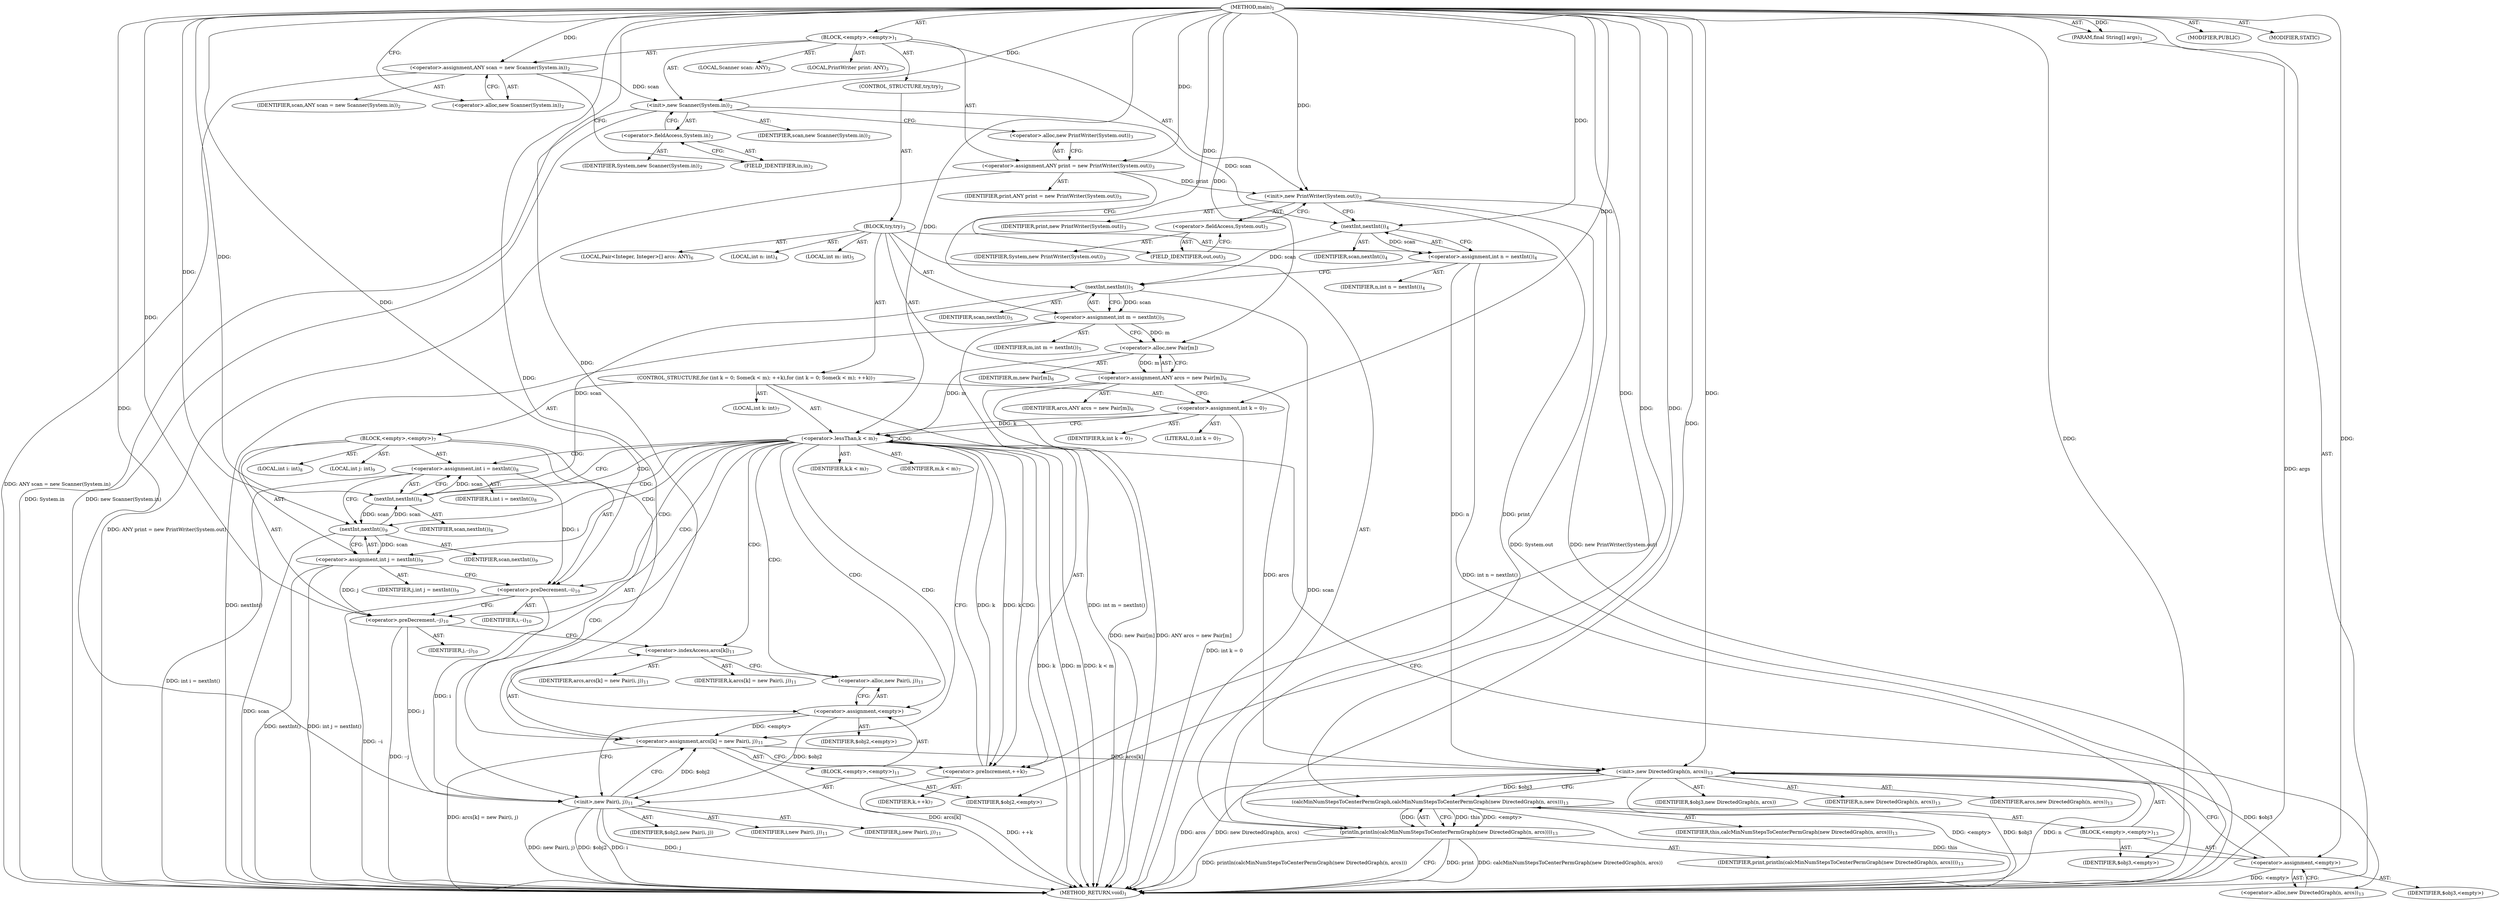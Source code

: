 digraph "main" {  
"21" [label = <(METHOD,main)<SUB>1</SUB>> ]
"22" [label = <(PARAM,final String[] args)<SUB>1</SUB>> ]
"23" [label = <(BLOCK,&lt;empty&gt;,&lt;empty&gt;)<SUB>1</SUB>> ]
"4" [label = <(LOCAL,Scanner scan: ANY)<SUB>2</SUB>> ]
"24" [label = <(&lt;operator&gt;.assignment,ANY scan = new Scanner(System.in))<SUB>2</SUB>> ]
"25" [label = <(IDENTIFIER,scan,ANY scan = new Scanner(System.in))<SUB>2</SUB>> ]
"26" [label = <(&lt;operator&gt;.alloc,new Scanner(System.in))<SUB>2</SUB>> ]
"27" [label = <(&lt;init&gt;,new Scanner(System.in))<SUB>2</SUB>> ]
"3" [label = <(IDENTIFIER,scan,new Scanner(System.in))<SUB>2</SUB>> ]
"28" [label = <(&lt;operator&gt;.fieldAccess,System.in)<SUB>2</SUB>> ]
"29" [label = <(IDENTIFIER,System,new Scanner(System.in))<SUB>2</SUB>> ]
"30" [label = <(FIELD_IDENTIFIER,in,in)<SUB>2</SUB>> ]
"6" [label = <(LOCAL,PrintWriter print: ANY)<SUB>3</SUB>> ]
"31" [label = <(&lt;operator&gt;.assignment,ANY print = new PrintWriter(System.out))<SUB>3</SUB>> ]
"32" [label = <(IDENTIFIER,print,ANY print = new PrintWriter(System.out))<SUB>3</SUB>> ]
"33" [label = <(&lt;operator&gt;.alloc,new PrintWriter(System.out))<SUB>3</SUB>> ]
"34" [label = <(&lt;init&gt;,new PrintWriter(System.out))<SUB>3</SUB>> ]
"5" [label = <(IDENTIFIER,print,new PrintWriter(System.out))<SUB>3</SUB>> ]
"35" [label = <(&lt;operator&gt;.fieldAccess,System.out)<SUB>3</SUB>> ]
"36" [label = <(IDENTIFIER,System,new PrintWriter(System.out))<SUB>3</SUB>> ]
"37" [label = <(FIELD_IDENTIFIER,out,out)<SUB>3</SUB>> ]
"38" [label = <(CONTROL_STRUCTURE,try,try)<SUB>2</SUB>> ]
"39" [label = <(BLOCK,try,try)<SUB>3</SUB>> ]
"40" [label = <(LOCAL,int n: int)<SUB>4</SUB>> ]
"41" [label = <(&lt;operator&gt;.assignment,int n = nextInt())<SUB>4</SUB>> ]
"42" [label = <(IDENTIFIER,n,int n = nextInt())<SUB>4</SUB>> ]
"43" [label = <(nextInt,nextInt())<SUB>4</SUB>> ]
"44" [label = <(IDENTIFIER,scan,nextInt())<SUB>4</SUB>> ]
"45" [label = <(LOCAL,int m: int)<SUB>5</SUB>> ]
"46" [label = <(&lt;operator&gt;.assignment,int m = nextInt())<SUB>5</SUB>> ]
"47" [label = <(IDENTIFIER,m,int m = nextInt())<SUB>5</SUB>> ]
"48" [label = <(nextInt,nextInt())<SUB>5</SUB>> ]
"49" [label = <(IDENTIFIER,scan,nextInt())<SUB>5</SUB>> ]
"50" [label = <(LOCAL,Pair&lt;Integer, Integer&gt;[] arcs: ANY)<SUB>6</SUB>> ]
"51" [label = <(&lt;operator&gt;.assignment,ANY arcs = new Pair[m])<SUB>6</SUB>> ]
"52" [label = <(IDENTIFIER,arcs,ANY arcs = new Pair[m])<SUB>6</SUB>> ]
"53" [label = <(&lt;operator&gt;.alloc,new Pair[m])> ]
"54" [label = <(IDENTIFIER,m,new Pair[m])<SUB>6</SUB>> ]
"55" [label = <(CONTROL_STRUCTURE,for (int k = 0; Some(k &lt; m); ++k),for (int k = 0; Some(k &lt; m); ++k))<SUB>7</SUB>> ]
"56" [label = <(LOCAL,int k: int)<SUB>7</SUB>> ]
"57" [label = <(&lt;operator&gt;.assignment,int k = 0)<SUB>7</SUB>> ]
"58" [label = <(IDENTIFIER,k,int k = 0)<SUB>7</SUB>> ]
"59" [label = <(LITERAL,0,int k = 0)<SUB>7</SUB>> ]
"60" [label = <(&lt;operator&gt;.lessThan,k &lt; m)<SUB>7</SUB>> ]
"61" [label = <(IDENTIFIER,k,k &lt; m)<SUB>7</SUB>> ]
"62" [label = <(IDENTIFIER,m,k &lt; m)<SUB>7</SUB>> ]
"63" [label = <(&lt;operator&gt;.preIncrement,++k)<SUB>7</SUB>> ]
"64" [label = <(IDENTIFIER,k,++k)<SUB>7</SUB>> ]
"65" [label = <(BLOCK,&lt;empty&gt;,&lt;empty&gt;)<SUB>7</SUB>> ]
"66" [label = <(LOCAL,int i: int)<SUB>8</SUB>> ]
"67" [label = <(&lt;operator&gt;.assignment,int i = nextInt())<SUB>8</SUB>> ]
"68" [label = <(IDENTIFIER,i,int i = nextInt())<SUB>8</SUB>> ]
"69" [label = <(nextInt,nextInt())<SUB>8</SUB>> ]
"70" [label = <(IDENTIFIER,scan,nextInt())<SUB>8</SUB>> ]
"71" [label = <(LOCAL,int j: int)<SUB>9</SUB>> ]
"72" [label = <(&lt;operator&gt;.assignment,int j = nextInt())<SUB>9</SUB>> ]
"73" [label = <(IDENTIFIER,j,int j = nextInt())<SUB>9</SUB>> ]
"74" [label = <(nextInt,nextInt())<SUB>9</SUB>> ]
"75" [label = <(IDENTIFIER,scan,nextInt())<SUB>9</SUB>> ]
"76" [label = <(&lt;operator&gt;.preDecrement,--i)<SUB>10</SUB>> ]
"77" [label = <(IDENTIFIER,i,--i)<SUB>10</SUB>> ]
"78" [label = <(&lt;operator&gt;.preDecrement,--j)<SUB>10</SUB>> ]
"79" [label = <(IDENTIFIER,j,--j)<SUB>10</SUB>> ]
"80" [label = <(&lt;operator&gt;.assignment,arcs[k] = new Pair(i, j))<SUB>11</SUB>> ]
"81" [label = <(&lt;operator&gt;.indexAccess,arcs[k])<SUB>11</SUB>> ]
"82" [label = <(IDENTIFIER,arcs,arcs[k] = new Pair(i, j))<SUB>11</SUB>> ]
"83" [label = <(IDENTIFIER,k,arcs[k] = new Pair(i, j))<SUB>11</SUB>> ]
"84" [label = <(BLOCK,&lt;empty&gt;,&lt;empty&gt;)<SUB>11</SUB>> ]
"85" [label = <(&lt;operator&gt;.assignment,&lt;empty&gt;)> ]
"86" [label = <(IDENTIFIER,$obj2,&lt;empty&gt;)> ]
"87" [label = <(&lt;operator&gt;.alloc,new Pair(i, j))<SUB>11</SUB>> ]
"88" [label = <(&lt;init&gt;,new Pair(i, j))<SUB>11</SUB>> ]
"89" [label = <(IDENTIFIER,$obj2,new Pair(i, j))> ]
"90" [label = <(IDENTIFIER,i,new Pair(i, j))<SUB>11</SUB>> ]
"91" [label = <(IDENTIFIER,j,new Pair(i, j))<SUB>11</SUB>> ]
"92" [label = <(IDENTIFIER,$obj2,&lt;empty&gt;)> ]
"93" [label = <(println,println(calcMinNumStepsToCenterPermGraph(new DirectedGraph(n, arcs))))<SUB>13</SUB>> ]
"94" [label = <(IDENTIFIER,print,println(calcMinNumStepsToCenterPermGraph(new DirectedGraph(n, arcs))))<SUB>13</SUB>> ]
"95" [label = <(calcMinNumStepsToCenterPermGraph,calcMinNumStepsToCenterPermGraph(new DirectedGraph(n, arcs)))<SUB>13</SUB>> ]
"96" [label = <(IDENTIFIER,this,calcMinNumStepsToCenterPermGraph(new DirectedGraph(n, arcs)))<SUB>13</SUB>> ]
"97" [label = <(BLOCK,&lt;empty&gt;,&lt;empty&gt;)<SUB>13</SUB>> ]
"98" [label = <(&lt;operator&gt;.assignment,&lt;empty&gt;)> ]
"99" [label = <(IDENTIFIER,$obj3,&lt;empty&gt;)> ]
"100" [label = <(&lt;operator&gt;.alloc,new DirectedGraph(n, arcs))<SUB>13</SUB>> ]
"101" [label = <(&lt;init&gt;,new DirectedGraph(n, arcs))<SUB>13</SUB>> ]
"102" [label = <(IDENTIFIER,$obj3,new DirectedGraph(n, arcs))> ]
"103" [label = <(IDENTIFIER,n,new DirectedGraph(n, arcs))<SUB>13</SUB>> ]
"104" [label = <(IDENTIFIER,arcs,new DirectedGraph(n, arcs))<SUB>13</SUB>> ]
"105" [label = <(IDENTIFIER,$obj3,&lt;empty&gt;)> ]
"106" [label = <(MODIFIER,PUBLIC)> ]
"107" [label = <(MODIFIER,STATIC)> ]
"108" [label = <(METHOD_RETURN,void)<SUB>1</SUB>> ]
  "21" -> "22"  [ label = "AST: "] 
  "21" -> "23"  [ label = "AST: "] 
  "21" -> "106"  [ label = "AST: "] 
  "21" -> "107"  [ label = "AST: "] 
  "21" -> "108"  [ label = "AST: "] 
  "23" -> "4"  [ label = "AST: "] 
  "23" -> "24"  [ label = "AST: "] 
  "23" -> "27"  [ label = "AST: "] 
  "23" -> "6"  [ label = "AST: "] 
  "23" -> "31"  [ label = "AST: "] 
  "23" -> "34"  [ label = "AST: "] 
  "23" -> "38"  [ label = "AST: "] 
  "24" -> "25"  [ label = "AST: "] 
  "24" -> "26"  [ label = "AST: "] 
  "27" -> "3"  [ label = "AST: "] 
  "27" -> "28"  [ label = "AST: "] 
  "28" -> "29"  [ label = "AST: "] 
  "28" -> "30"  [ label = "AST: "] 
  "31" -> "32"  [ label = "AST: "] 
  "31" -> "33"  [ label = "AST: "] 
  "34" -> "5"  [ label = "AST: "] 
  "34" -> "35"  [ label = "AST: "] 
  "35" -> "36"  [ label = "AST: "] 
  "35" -> "37"  [ label = "AST: "] 
  "38" -> "39"  [ label = "AST: "] 
  "39" -> "40"  [ label = "AST: "] 
  "39" -> "41"  [ label = "AST: "] 
  "39" -> "45"  [ label = "AST: "] 
  "39" -> "46"  [ label = "AST: "] 
  "39" -> "50"  [ label = "AST: "] 
  "39" -> "51"  [ label = "AST: "] 
  "39" -> "55"  [ label = "AST: "] 
  "39" -> "93"  [ label = "AST: "] 
  "41" -> "42"  [ label = "AST: "] 
  "41" -> "43"  [ label = "AST: "] 
  "43" -> "44"  [ label = "AST: "] 
  "46" -> "47"  [ label = "AST: "] 
  "46" -> "48"  [ label = "AST: "] 
  "48" -> "49"  [ label = "AST: "] 
  "51" -> "52"  [ label = "AST: "] 
  "51" -> "53"  [ label = "AST: "] 
  "53" -> "54"  [ label = "AST: "] 
  "55" -> "56"  [ label = "AST: "] 
  "55" -> "57"  [ label = "AST: "] 
  "55" -> "60"  [ label = "AST: "] 
  "55" -> "63"  [ label = "AST: "] 
  "55" -> "65"  [ label = "AST: "] 
  "57" -> "58"  [ label = "AST: "] 
  "57" -> "59"  [ label = "AST: "] 
  "60" -> "61"  [ label = "AST: "] 
  "60" -> "62"  [ label = "AST: "] 
  "63" -> "64"  [ label = "AST: "] 
  "65" -> "66"  [ label = "AST: "] 
  "65" -> "67"  [ label = "AST: "] 
  "65" -> "71"  [ label = "AST: "] 
  "65" -> "72"  [ label = "AST: "] 
  "65" -> "76"  [ label = "AST: "] 
  "65" -> "78"  [ label = "AST: "] 
  "65" -> "80"  [ label = "AST: "] 
  "67" -> "68"  [ label = "AST: "] 
  "67" -> "69"  [ label = "AST: "] 
  "69" -> "70"  [ label = "AST: "] 
  "72" -> "73"  [ label = "AST: "] 
  "72" -> "74"  [ label = "AST: "] 
  "74" -> "75"  [ label = "AST: "] 
  "76" -> "77"  [ label = "AST: "] 
  "78" -> "79"  [ label = "AST: "] 
  "80" -> "81"  [ label = "AST: "] 
  "80" -> "84"  [ label = "AST: "] 
  "81" -> "82"  [ label = "AST: "] 
  "81" -> "83"  [ label = "AST: "] 
  "84" -> "85"  [ label = "AST: "] 
  "84" -> "88"  [ label = "AST: "] 
  "84" -> "92"  [ label = "AST: "] 
  "85" -> "86"  [ label = "AST: "] 
  "85" -> "87"  [ label = "AST: "] 
  "88" -> "89"  [ label = "AST: "] 
  "88" -> "90"  [ label = "AST: "] 
  "88" -> "91"  [ label = "AST: "] 
  "93" -> "94"  [ label = "AST: "] 
  "93" -> "95"  [ label = "AST: "] 
  "95" -> "96"  [ label = "AST: "] 
  "95" -> "97"  [ label = "AST: "] 
  "97" -> "98"  [ label = "AST: "] 
  "97" -> "101"  [ label = "AST: "] 
  "97" -> "105"  [ label = "AST: "] 
  "98" -> "99"  [ label = "AST: "] 
  "98" -> "100"  [ label = "AST: "] 
  "101" -> "102"  [ label = "AST: "] 
  "101" -> "103"  [ label = "AST: "] 
  "101" -> "104"  [ label = "AST: "] 
  "24" -> "30"  [ label = "CFG: "] 
  "27" -> "33"  [ label = "CFG: "] 
  "31" -> "37"  [ label = "CFG: "] 
  "34" -> "43"  [ label = "CFG: "] 
  "26" -> "24"  [ label = "CFG: "] 
  "28" -> "27"  [ label = "CFG: "] 
  "33" -> "31"  [ label = "CFG: "] 
  "35" -> "34"  [ label = "CFG: "] 
  "30" -> "28"  [ label = "CFG: "] 
  "37" -> "35"  [ label = "CFG: "] 
  "41" -> "48"  [ label = "CFG: "] 
  "46" -> "53"  [ label = "CFG: "] 
  "51" -> "57"  [ label = "CFG: "] 
  "93" -> "108"  [ label = "CFG: "] 
  "43" -> "41"  [ label = "CFG: "] 
  "48" -> "46"  [ label = "CFG: "] 
  "53" -> "51"  [ label = "CFG: "] 
  "57" -> "60"  [ label = "CFG: "] 
  "60" -> "69"  [ label = "CFG: "] 
  "60" -> "100"  [ label = "CFG: "] 
  "63" -> "60"  [ label = "CFG: "] 
  "95" -> "93"  [ label = "CFG: "] 
  "67" -> "74"  [ label = "CFG: "] 
  "72" -> "76"  [ label = "CFG: "] 
  "76" -> "78"  [ label = "CFG: "] 
  "78" -> "81"  [ label = "CFG: "] 
  "80" -> "63"  [ label = "CFG: "] 
  "69" -> "67"  [ label = "CFG: "] 
  "74" -> "72"  [ label = "CFG: "] 
  "81" -> "87"  [ label = "CFG: "] 
  "98" -> "101"  [ label = "CFG: "] 
  "101" -> "95"  [ label = "CFG: "] 
  "85" -> "88"  [ label = "CFG: "] 
  "88" -> "80"  [ label = "CFG: "] 
  "100" -> "98"  [ label = "CFG: "] 
  "87" -> "85"  [ label = "CFG: "] 
  "21" -> "26"  [ label = "CFG: "] 
  "22" -> "108"  [ label = "DDG: args"] 
  "24" -> "108"  [ label = "DDG: ANY scan = new Scanner(System.in)"] 
  "27" -> "108"  [ label = "DDG: System.in"] 
  "27" -> "108"  [ label = "DDG: new Scanner(System.in)"] 
  "31" -> "108"  [ label = "DDG: ANY print = new PrintWriter(System.out)"] 
  "34" -> "108"  [ label = "DDG: System.out"] 
  "34" -> "108"  [ label = "DDG: new PrintWriter(System.out)"] 
  "41" -> "108"  [ label = "DDG: int n = nextInt()"] 
  "48" -> "108"  [ label = "DDG: scan"] 
  "46" -> "108"  [ label = "DDG: nextInt()"] 
  "46" -> "108"  [ label = "DDG: int m = nextInt()"] 
  "51" -> "108"  [ label = "DDG: new Pair[m]"] 
  "51" -> "108"  [ label = "DDG: ANY arcs = new Pair[m]"] 
  "57" -> "108"  [ label = "DDG: int k = 0"] 
  "60" -> "108"  [ label = "DDG: k"] 
  "60" -> "108"  [ label = "DDG: m"] 
  "60" -> "108"  [ label = "DDG: k &lt; m"] 
  "93" -> "108"  [ label = "DDG: print"] 
  "98" -> "108"  [ label = "DDG: &lt;empty&gt;"] 
  "101" -> "108"  [ label = "DDG: $obj3"] 
  "101" -> "108"  [ label = "DDG: n"] 
  "101" -> "108"  [ label = "DDG: arcs"] 
  "101" -> "108"  [ label = "DDG: new DirectedGraph(n, arcs)"] 
  "93" -> "108"  [ label = "DDG: calcMinNumStepsToCenterPermGraph(new DirectedGraph(n, arcs))"] 
  "93" -> "108"  [ label = "DDG: println(calcMinNumStepsToCenterPermGraph(new DirectedGraph(n, arcs)))"] 
  "67" -> "108"  [ label = "DDG: int i = nextInt()"] 
  "74" -> "108"  [ label = "DDG: scan"] 
  "72" -> "108"  [ label = "DDG: nextInt()"] 
  "72" -> "108"  [ label = "DDG: int j = nextInt()"] 
  "76" -> "108"  [ label = "DDG: --i"] 
  "78" -> "108"  [ label = "DDG: --j"] 
  "80" -> "108"  [ label = "DDG: arcs[k]"] 
  "88" -> "108"  [ label = "DDG: $obj2"] 
  "88" -> "108"  [ label = "DDG: i"] 
  "88" -> "108"  [ label = "DDG: j"] 
  "88" -> "108"  [ label = "DDG: new Pair(i, j)"] 
  "80" -> "108"  [ label = "DDG: arcs[k] = new Pair(i, j)"] 
  "63" -> "108"  [ label = "DDG: ++k"] 
  "95" -> "108"  [ label = "DDG: this"] 
  "21" -> "22"  [ label = "DDG: "] 
  "21" -> "24"  [ label = "DDG: "] 
  "21" -> "31"  [ label = "DDG: "] 
  "24" -> "27"  [ label = "DDG: scan"] 
  "21" -> "27"  [ label = "DDG: "] 
  "31" -> "34"  [ label = "DDG: print"] 
  "21" -> "34"  [ label = "DDG: "] 
  "43" -> "41"  [ label = "DDG: scan"] 
  "48" -> "46"  [ label = "DDG: scan"] 
  "53" -> "51"  [ label = "DDG: m"] 
  "21" -> "57"  [ label = "DDG: "] 
  "34" -> "93"  [ label = "DDG: print"] 
  "21" -> "93"  [ label = "DDG: "] 
  "95" -> "93"  [ label = "DDG: this"] 
  "95" -> "93"  [ label = "DDG: &lt;empty&gt;"] 
  "95" -> "93"  [ label = "DDG: "] 
  "27" -> "43"  [ label = "DDG: scan"] 
  "21" -> "43"  [ label = "DDG: "] 
  "43" -> "48"  [ label = "DDG: scan"] 
  "21" -> "48"  [ label = "DDG: "] 
  "46" -> "53"  [ label = "DDG: m"] 
  "21" -> "53"  [ label = "DDG: "] 
  "57" -> "60"  [ label = "DDG: k"] 
  "63" -> "60"  [ label = "DDG: k"] 
  "21" -> "60"  [ label = "DDG: "] 
  "53" -> "60"  [ label = "DDG: m"] 
  "60" -> "63"  [ label = "DDG: k"] 
  "21" -> "63"  [ label = "DDG: "] 
  "69" -> "67"  [ label = "DDG: scan"] 
  "74" -> "72"  [ label = "DDG: scan"] 
  "85" -> "80"  [ label = "DDG: &lt;empty&gt;"] 
  "88" -> "80"  [ label = "DDG: $obj2"] 
  "21" -> "80"  [ label = "DDG: "] 
  "21" -> "95"  [ label = "DDG: "] 
  "98" -> "95"  [ label = "DDG: &lt;empty&gt;"] 
  "101" -> "95"  [ label = "DDG: $obj3"] 
  "67" -> "76"  [ label = "DDG: i"] 
  "21" -> "76"  [ label = "DDG: "] 
  "72" -> "78"  [ label = "DDG: j"] 
  "21" -> "78"  [ label = "DDG: "] 
  "21" -> "98"  [ label = "DDG: "] 
  "21" -> "105"  [ label = "DDG: "] 
  "48" -> "69"  [ label = "DDG: scan"] 
  "74" -> "69"  [ label = "DDG: scan"] 
  "21" -> "69"  [ label = "DDG: "] 
  "69" -> "74"  [ label = "DDG: scan"] 
  "21" -> "74"  [ label = "DDG: "] 
  "21" -> "85"  [ label = "DDG: "] 
  "21" -> "92"  [ label = "DDG: "] 
  "98" -> "101"  [ label = "DDG: $obj3"] 
  "21" -> "101"  [ label = "DDG: "] 
  "41" -> "101"  [ label = "DDG: n"] 
  "51" -> "101"  [ label = "DDG: arcs"] 
  "80" -> "101"  [ label = "DDG: arcs[k]"] 
  "85" -> "88"  [ label = "DDG: $obj2"] 
  "21" -> "88"  [ label = "DDG: "] 
  "76" -> "88"  [ label = "DDG: i"] 
  "78" -> "88"  [ label = "DDG: j"] 
  "60" -> "80"  [ label = "CDG: "] 
  "60" -> "60"  [ label = "CDG: "] 
  "60" -> "81"  [ label = "CDG: "] 
  "60" -> "85"  [ label = "CDG: "] 
  "60" -> "72"  [ label = "CDG: "] 
  "60" -> "69"  [ label = "CDG: "] 
  "60" -> "67"  [ label = "CDG: "] 
  "60" -> "88"  [ label = "CDG: "] 
  "60" -> "74"  [ label = "CDG: "] 
  "60" -> "63"  [ label = "CDG: "] 
  "60" -> "76"  [ label = "CDG: "] 
  "60" -> "87"  [ label = "CDG: "] 
  "60" -> "78"  [ label = "CDG: "] 
}
